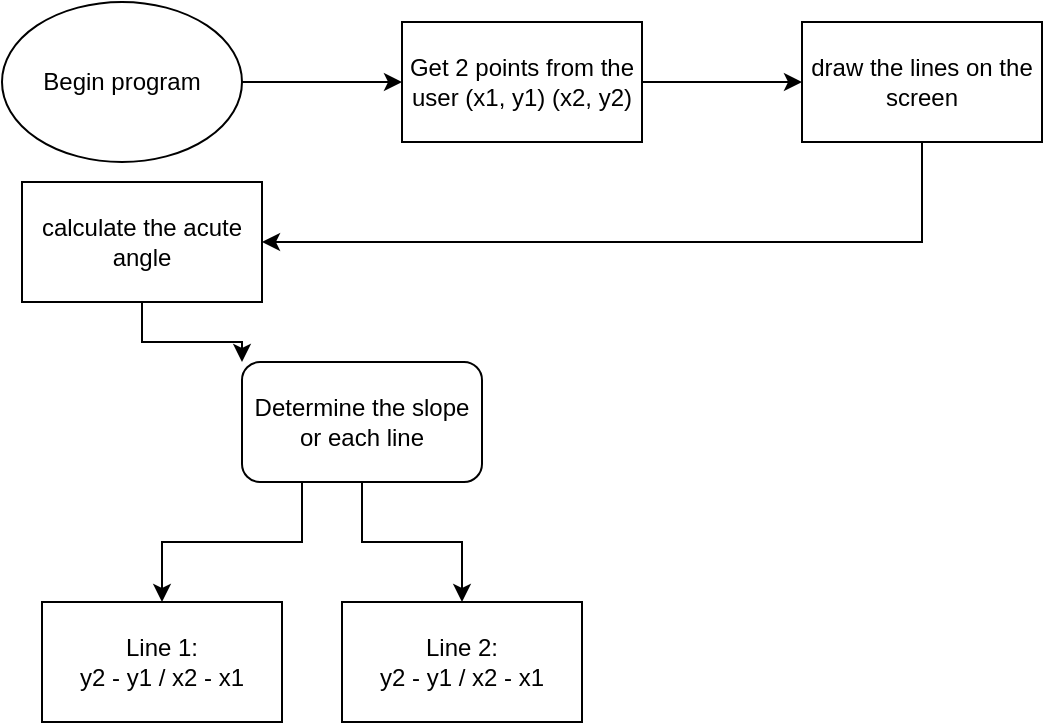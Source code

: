 <mxfile version="20.4.0" type="github"><diagram id="_EmCTCWS1lqvhxd-YoTF" name="Page-1"><mxGraphModel dx="561" dy="611" grid="1" gridSize="10" guides="1" tooltips="1" connect="1" arrows="1" fold="1" page="1" pageScale="1" pageWidth="850" pageHeight="1100" math="0" shadow="0"><root><mxCell id="0"/><mxCell id="1" parent="0"/><mxCell id="38UYrBsicyJ7MNT3eMnk-3" value="" style="edgeStyle=orthogonalEdgeStyle;rounded=0;orthogonalLoop=1;jettySize=auto;html=1;" edge="1" parent="1" source="38UYrBsicyJ7MNT3eMnk-1" target="38UYrBsicyJ7MNT3eMnk-2"><mxGeometry relative="1" as="geometry"/></mxCell><mxCell id="38UYrBsicyJ7MNT3eMnk-1" value="Begin program" style="ellipse;whiteSpace=wrap;html=1;" vertex="1" parent="1"><mxGeometry x="10" y="10" width="120" height="80" as="geometry"/></mxCell><mxCell id="38UYrBsicyJ7MNT3eMnk-5" value="" style="edgeStyle=orthogonalEdgeStyle;rounded=0;orthogonalLoop=1;jettySize=auto;html=1;" edge="1" parent="1" source="38UYrBsicyJ7MNT3eMnk-2" target="38UYrBsicyJ7MNT3eMnk-4"><mxGeometry relative="1" as="geometry"/></mxCell><mxCell id="38UYrBsicyJ7MNT3eMnk-2" value="Get 2 points from the user (x1, y1) (x2, y2)" style="whiteSpace=wrap;html=1;" vertex="1" parent="1"><mxGeometry x="210" y="20" width="120" height="60" as="geometry"/></mxCell><mxCell id="38UYrBsicyJ7MNT3eMnk-7" value="" style="edgeStyle=orthogonalEdgeStyle;rounded=0;orthogonalLoop=1;jettySize=auto;html=1;" edge="1" parent="1" source="38UYrBsicyJ7MNT3eMnk-4" target="38UYrBsicyJ7MNT3eMnk-6"><mxGeometry relative="1" as="geometry"><Array as="points"><mxPoint x="470" y="130"/></Array></mxGeometry></mxCell><mxCell id="38UYrBsicyJ7MNT3eMnk-4" value="draw the lines on the screen" style="whiteSpace=wrap;html=1;" vertex="1" parent="1"><mxGeometry x="410" y="20" width="120" height="60" as="geometry"/></mxCell><mxCell id="38UYrBsicyJ7MNT3eMnk-9" value="" style="edgeStyle=orthogonalEdgeStyle;rounded=0;orthogonalLoop=1;jettySize=auto;html=1;exitX=0.25;exitY=1;exitDx=0;exitDy=0;" edge="1" parent="1" source="38UYrBsicyJ7MNT3eMnk-10" target="38UYrBsicyJ7MNT3eMnk-8"><mxGeometry relative="1" as="geometry"/></mxCell><mxCell id="38UYrBsicyJ7MNT3eMnk-11" style="edgeStyle=orthogonalEdgeStyle;rounded=0;orthogonalLoop=1;jettySize=auto;html=1;entryX=0;entryY=0;entryDx=0;entryDy=0;" edge="1" parent="1" source="38UYrBsicyJ7MNT3eMnk-6" target="38UYrBsicyJ7MNT3eMnk-10"><mxGeometry relative="1" as="geometry"/></mxCell><mxCell id="38UYrBsicyJ7MNT3eMnk-6" value="calculate the acute angle" style="whiteSpace=wrap;html=1;" vertex="1" parent="1"><mxGeometry x="20" y="100" width="120" height="60" as="geometry"/></mxCell><mxCell id="38UYrBsicyJ7MNT3eMnk-8" value="Line 1:&lt;br&gt;y2 - y1 / x2 - x1" style="whiteSpace=wrap;html=1;" vertex="1" parent="1"><mxGeometry x="30" y="310" width="120" height="60" as="geometry"/></mxCell><mxCell id="38UYrBsicyJ7MNT3eMnk-13" value="" style="edgeStyle=orthogonalEdgeStyle;rounded=0;orthogonalLoop=1;jettySize=auto;html=1;" edge="1" parent="1" source="38UYrBsicyJ7MNT3eMnk-10" target="38UYrBsicyJ7MNT3eMnk-12"><mxGeometry relative="1" as="geometry"/></mxCell><mxCell id="38UYrBsicyJ7MNT3eMnk-10" value="Determine the slope or each line" style="rounded=1;whiteSpace=wrap;html=1;" vertex="1" parent="1"><mxGeometry x="130" y="190" width="120" height="60" as="geometry"/></mxCell><mxCell id="38UYrBsicyJ7MNT3eMnk-12" value="Line 2:&lt;br&gt;y2 - y1 / x2 - x1" style="whiteSpace=wrap;html=1;" vertex="1" parent="1"><mxGeometry x="180" y="310" width="120" height="60" as="geometry"/></mxCell></root></mxGraphModel></diagram></mxfile>